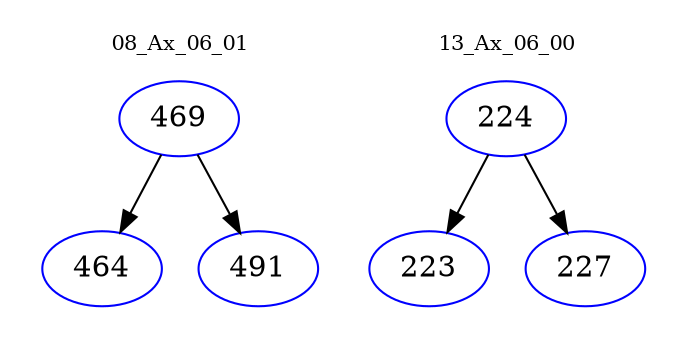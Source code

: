digraph{
subgraph cluster_0 {
color = white
label = "08_Ax_06_01";
fontsize=10;
T0_469 [label="469", color="blue"]
T0_469 -> T0_464 [color="black"]
T0_464 [label="464", color="blue"]
T0_469 -> T0_491 [color="black"]
T0_491 [label="491", color="blue"]
}
subgraph cluster_1 {
color = white
label = "13_Ax_06_00";
fontsize=10;
T1_224 [label="224", color="blue"]
T1_224 -> T1_223 [color="black"]
T1_223 [label="223", color="blue"]
T1_224 -> T1_227 [color="black"]
T1_227 [label="227", color="blue"]
}
}
